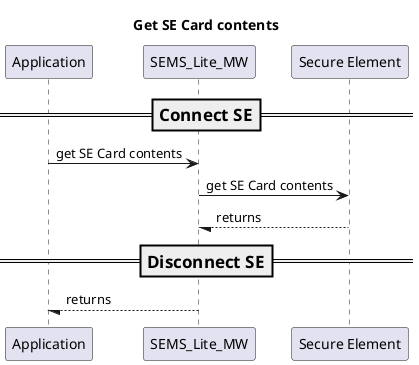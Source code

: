 @startuml

    title Get SE Card contents

    participant app as "Application"
    participant SEMSLiteAgent as "SEMS_Lite_MW"
    === Connect SE ==
    participant "Secure Element" as se

    app -> SEMSLiteAgent : get SE Card contents
	SEMSLiteAgent -> se : get SE Card contents
    SEMSLiteAgent \-- se : returns
	=== Disconnect SE ==
    app \-- SEMSLiteAgent : returns
	
@enduml
